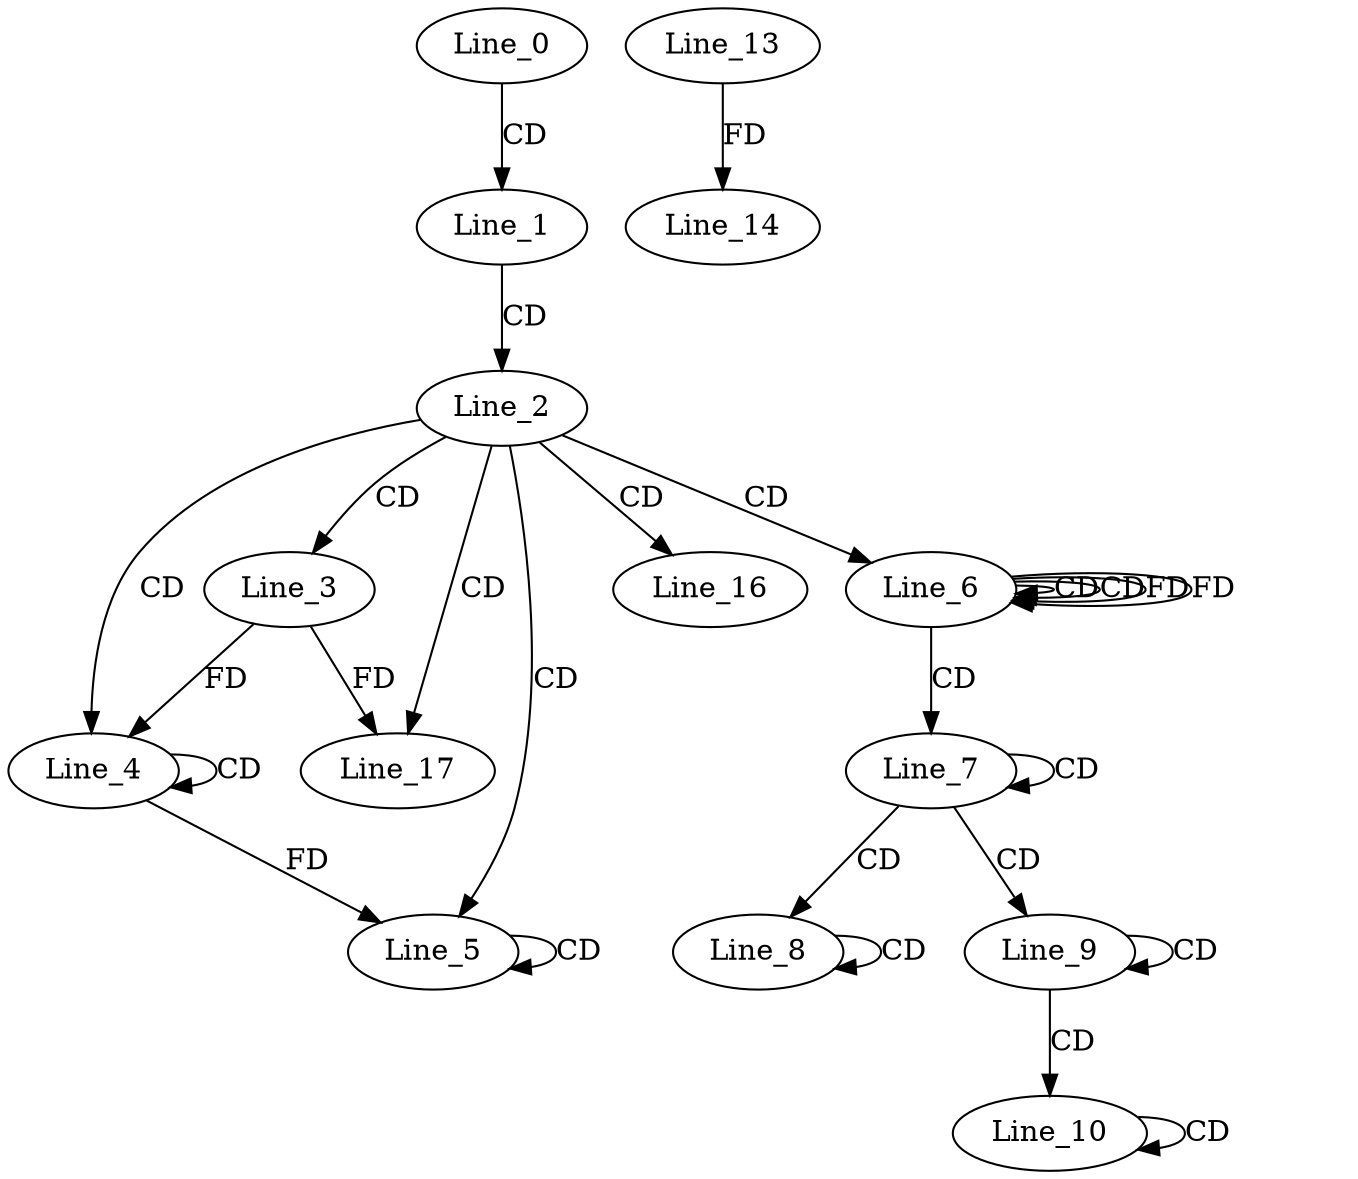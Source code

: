 digraph G {
  Line_0;
  Line_1;
  Line_2;
  Line_3;
  Line_4;
  Line_4;
  Line_5;
  Line_5;
  Line_6;
  Line_6;
  Line_6;
  Line_7;
  Line_7;
  Line_8;
  Line_8;
  Line_9;
  Line_9;
  Line_10;
  Line_10;
  Line_13;
  Line_14;
  Line_16;
  Line_17;
  Line_0 -> Line_1 [ label="CD" ];
  Line_1 -> Line_2 [ label="CD" ];
  Line_2 -> Line_3 [ label="CD" ];
  Line_2 -> Line_4 [ label="CD" ];
  Line_4 -> Line_4 [ label="CD" ];
  Line_3 -> Line_4 [ label="FD" ];
  Line_2 -> Line_5 [ label="CD" ];
  Line_5 -> Line_5 [ label="CD" ];
  Line_4 -> Line_5 [ label="FD" ];
  Line_2 -> Line_6 [ label="CD" ];
  Line_6 -> Line_6 [ label="CD" ];
  Line_6 -> Line_6 [ label="CD" ];
  Line_6 -> Line_6 [ label="FD" ];
  Line_6 -> Line_7 [ label="CD" ];
  Line_7 -> Line_7 [ label="CD" ];
  Line_7 -> Line_8 [ label="CD" ];
  Line_8 -> Line_8 [ label="CD" ];
  Line_7 -> Line_9 [ label="CD" ];
  Line_9 -> Line_9 [ label="CD" ];
  Line_9 -> Line_10 [ label="CD" ];
  Line_10 -> Line_10 [ label="CD" ];
  Line_13 -> Line_14 [ label="FD" ];
  Line_2 -> Line_16 [ label="CD" ];
  Line_2 -> Line_17 [ label="CD" ];
  Line_3 -> Line_17 [ label="FD" ];
  Line_6 -> Line_6 [ label="FD" ];
}
